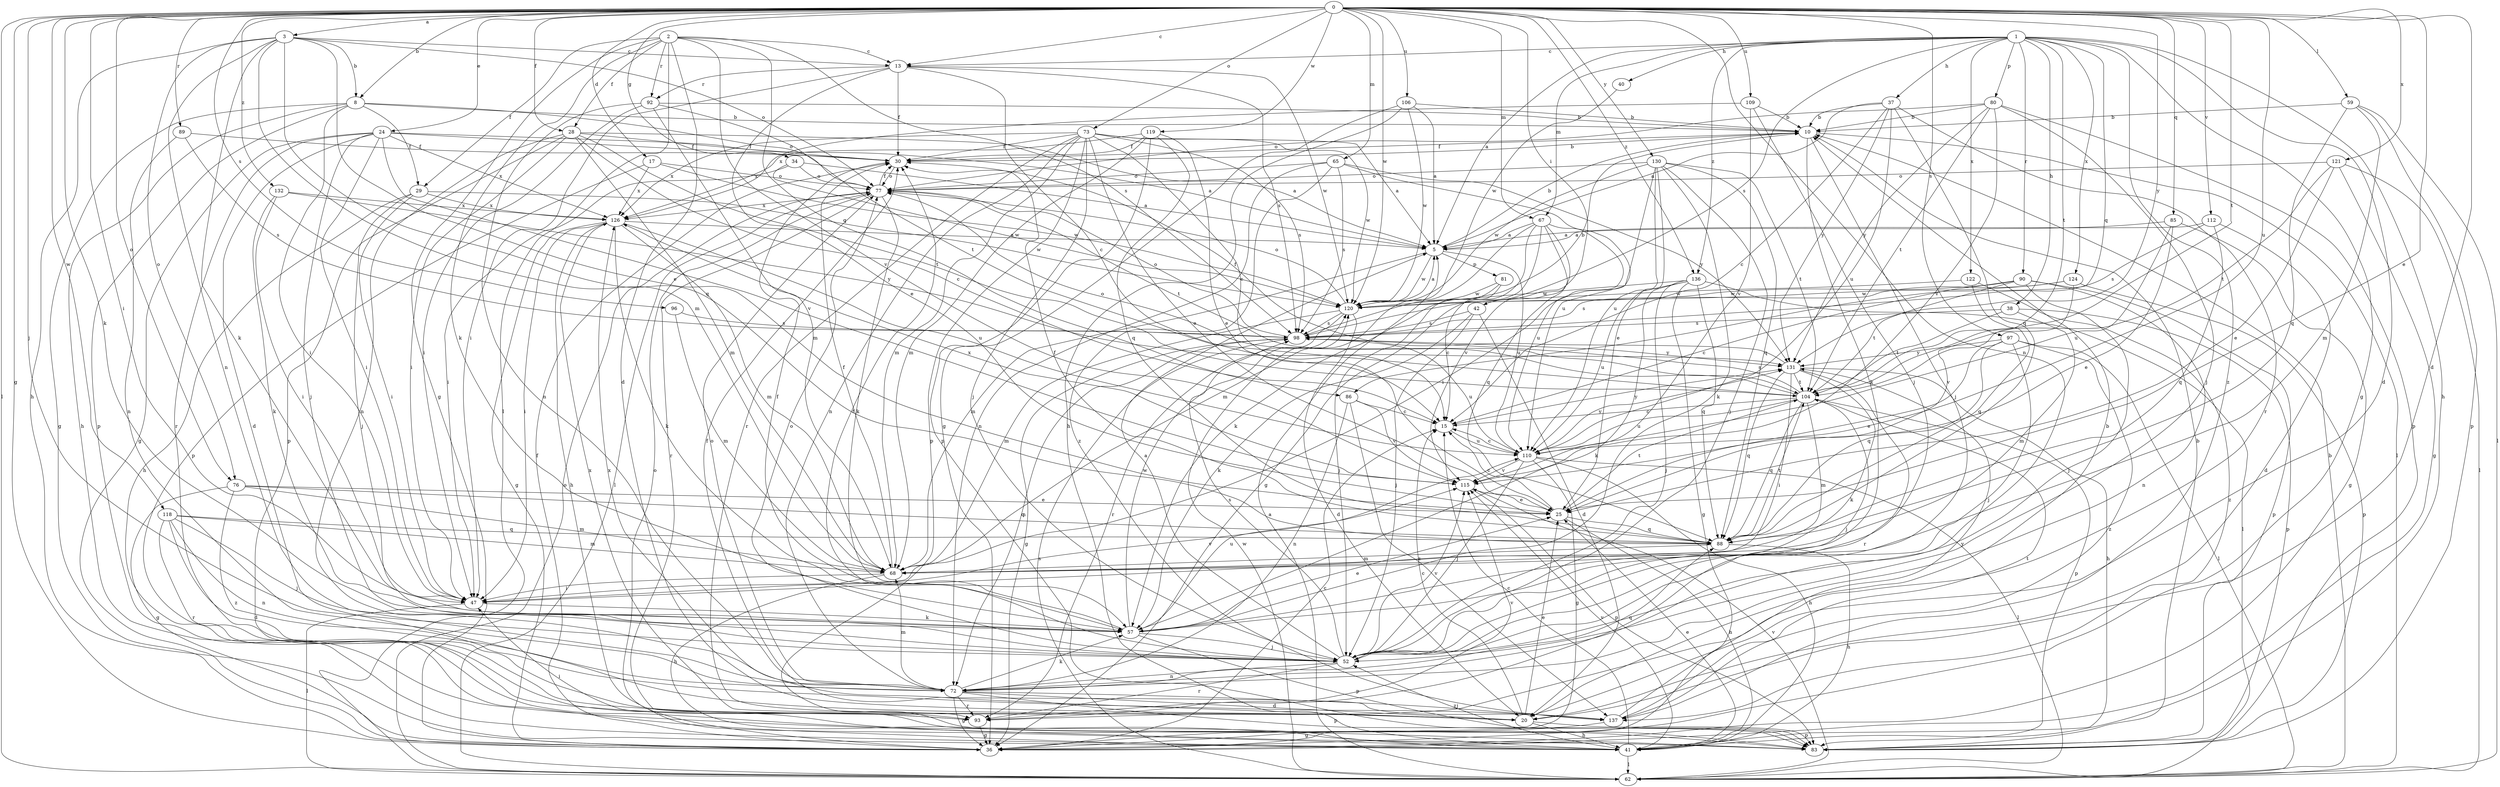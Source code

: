 strict digraph  {
0;
1;
2;
3;
5;
8;
10;
13;
15;
17;
20;
24;
25;
28;
29;
30;
34;
36;
37;
38;
40;
41;
42;
47;
52;
57;
59;
62;
65;
67;
68;
72;
73;
76;
77;
80;
81;
83;
85;
86;
88;
89;
90;
92;
93;
96;
97;
98;
104;
106;
109;
110;
112;
115;
118;
119;
120;
121;
122;
124;
126;
130;
131;
132;
136;
137;
0 -> 3  [label=a];
0 -> 8  [label=b];
0 -> 13  [label=c];
0 -> 17  [label=d];
0 -> 20  [label=d];
0 -> 24  [label=e];
0 -> 25  [label=e];
0 -> 28  [label=f];
0 -> 34  [label=g];
0 -> 36  [label=g];
0 -> 42  [label=i];
0 -> 47  [label=i];
0 -> 52  [label=j];
0 -> 57  [label=k];
0 -> 59  [label=l];
0 -> 62  [label=l];
0 -> 65  [label=m];
0 -> 67  [label=m];
0 -> 72  [label=n];
0 -> 73  [label=o];
0 -> 76  [label=o];
0 -> 85  [label=q];
0 -> 89  [label=r];
0 -> 96  [label=s];
0 -> 97  [label=s];
0 -> 104  [label=t];
0 -> 106  [label=u];
0 -> 109  [label=u];
0 -> 110  [label=u];
0 -> 112  [label=v];
0 -> 118  [label=w];
0 -> 119  [label=w];
0 -> 120  [label=w];
0 -> 121  [label=x];
0 -> 130  [label=y];
0 -> 131  [label=y];
0 -> 132  [label=z];
0 -> 136  [label=z];
1 -> 5  [label=a];
1 -> 13  [label=c];
1 -> 20  [label=d];
1 -> 36  [label=g];
1 -> 37  [label=h];
1 -> 38  [label=h];
1 -> 40  [label=h];
1 -> 41  [label=h];
1 -> 67  [label=m];
1 -> 80  [label=p];
1 -> 86  [label=q];
1 -> 90  [label=r];
1 -> 98  [label=s];
1 -> 104  [label=t];
1 -> 122  [label=x];
1 -> 124  [label=x];
1 -> 136  [label=z];
1 -> 137  [label=z];
2 -> 13  [label=c];
2 -> 20  [label=d];
2 -> 28  [label=f];
2 -> 29  [label=f];
2 -> 36  [label=g];
2 -> 57  [label=k];
2 -> 62  [label=l];
2 -> 86  [label=q];
2 -> 92  [label=r];
2 -> 98  [label=s];
2 -> 115  [label=v];
3 -> 8  [label=b];
3 -> 13  [label=c];
3 -> 25  [label=e];
3 -> 41  [label=h];
3 -> 57  [label=k];
3 -> 68  [label=m];
3 -> 72  [label=n];
3 -> 76  [label=o];
3 -> 77  [label=o];
3 -> 88  [label=q];
5 -> 10  [label=b];
5 -> 68  [label=m];
5 -> 81  [label=p];
5 -> 110  [label=u];
5 -> 120  [label=w];
8 -> 10  [label=b];
8 -> 29  [label=f];
8 -> 36  [label=g];
8 -> 41  [label=h];
8 -> 47  [label=i];
8 -> 77  [label=o];
8 -> 83  [label=p];
10 -> 30  [label=f];
10 -> 52  [label=j];
10 -> 57  [label=k];
10 -> 62  [label=l];
13 -> 15  [label=c];
13 -> 25  [label=e];
13 -> 30  [label=f];
13 -> 47  [label=i];
13 -> 92  [label=r];
13 -> 98  [label=s];
13 -> 120  [label=w];
15 -> 110  [label=u];
15 -> 131  [label=y];
17 -> 77  [label=o];
17 -> 83  [label=p];
17 -> 120  [label=w];
17 -> 126  [label=x];
20 -> 10  [label=b];
20 -> 15  [label=c];
20 -> 25  [label=e];
20 -> 30  [label=f];
20 -> 41  [label=h];
20 -> 83  [label=p];
20 -> 126  [label=x];
24 -> 5  [label=a];
24 -> 20  [label=d];
24 -> 30  [label=f];
24 -> 36  [label=g];
24 -> 47  [label=i];
24 -> 52  [label=j];
24 -> 93  [label=r];
24 -> 115  [label=v];
24 -> 126  [label=x];
25 -> 15  [label=c];
25 -> 41  [label=h];
25 -> 88  [label=q];
25 -> 104  [label=t];
28 -> 5  [label=a];
28 -> 15  [label=c];
28 -> 30  [label=f];
28 -> 47  [label=i];
28 -> 68  [label=m];
28 -> 72  [label=n];
28 -> 83  [label=p];
28 -> 104  [label=t];
29 -> 41  [label=h];
29 -> 47  [label=i];
29 -> 52  [label=j];
29 -> 120  [label=w];
29 -> 126  [label=x];
30 -> 10  [label=b];
30 -> 77  [label=o];
34 -> 5  [label=a];
34 -> 47  [label=i];
34 -> 77  [label=o];
34 -> 120  [label=w];
36 -> 15  [label=c];
36 -> 30  [label=f];
36 -> 77  [label=o];
37 -> 5  [label=a];
37 -> 10  [label=b];
37 -> 15  [label=c];
37 -> 88  [label=q];
37 -> 93  [label=r];
37 -> 110  [label=u];
37 -> 131  [label=y];
38 -> 68  [label=m];
38 -> 83  [label=p];
38 -> 98  [label=s];
38 -> 104  [label=t];
40 -> 120  [label=w];
41 -> 15  [label=c];
41 -> 25  [label=e];
41 -> 52  [label=j];
41 -> 62  [label=l];
41 -> 115  [label=v];
42 -> 20  [label=d];
42 -> 52  [label=j];
42 -> 57  [label=k];
42 -> 98  [label=s];
47 -> 57  [label=k];
47 -> 62  [label=l];
47 -> 115  [label=v];
52 -> 5  [label=a];
52 -> 30  [label=f];
52 -> 72  [label=n];
52 -> 77  [label=o];
52 -> 93  [label=r];
52 -> 98  [label=s];
52 -> 115  [label=v];
57 -> 25  [label=e];
57 -> 30  [label=f];
57 -> 52  [label=j];
57 -> 83  [label=p];
57 -> 110  [label=u];
57 -> 120  [label=w];
59 -> 10  [label=b];
59 -> 62  [label=l];
59 -> 68  [label=m];
59 -> 83  [label=p];
59 -> 88  [label=q];
62 -> 5  [label=a];
62 -> 10  [label=b];
62 -> 77  [label=o];
62 -> 98  [label=s];
62 -> 115  [label=v];
62 -> 120  [label=w];
65 -> 72  [label=n];
65 -> 77  [label=o];
65 -> 98  [label=s];
65 -> 110  [label=u];
65 -> 131  [label=y];
65 -> 137  [label=z];
67 -> 5  [label=a];
67 -> 36  [label=g];
67 -> 57  [label=k];
67 -> 68  [label=m];
67 -> 88  [label=q];
67 -> 110  [label=u];
67 -> 115  [label=v];
68 -> 30  [label=f];
68 -> 41  [label=h];
68 -> 47  [label=i];
72 -> 20  [label=d];
72 -> 36  [label=g];
72 -> 57  [label=k];
72 -> 68  [label=m];
72 -> 77  [label=o];
72 -> 83  [label=p];
72 -> 88  [label=q];
72 -> 93  [label=r];
72 -> 137  [label=z];
73 -> 5  [label=a];
73 -> 15  [label=c];
73 -> 25  [label=e];
73 -> 30  [label=f];
73 -> 52  [label=j];
73 -> 68  [label=m];
73 -> 72  [label=n];
73 -> 83  [label=p];
73 -> 93  [label=r];
73 -> 98  [label=s];
73 -> 120  [label=w];
73 -> 126  [label=x];
76 -> 25  [label=e];
76 -> 36  [label=g];
76 -> 68  [label=m];
76 -> 88  [label=q];
76 -> 137  [label=z];
77 -> 30  [label=f];
77 -> 57  [label=k];
77 -> 62  [label=l];
77 -> 93  [label=r];
77 -> 104  [label=t];
77 -> 126  [label=x];
80 -> 10  [label=b];
80 -> 52  [label=j];
80 -> 77  [label=o];
80 -> 83  [label=p];
80 -> 104  [label=t];
80 -> 115  [label=v];
80 -> 131  [label=y];
81 -> 15  [label=c];
81 -> 52  [label=j];
81 -> 120  [label=w];
83 -> 10  [label=b];
83 -> 47  [label=i];
85 -> 5  [label=a];
85 -> 25  [label=e];
85 -> 36  [label=g];
85 -> 110  [label=u];
86 -> 15  [label=c];
86 -> 72  [label=n];
86 -> 115  [label=v];
86 -> 137  [label=z];
88 -> 30  [label=f];
88 -> 41  [label=h];
88 -> 68  [label=m];
88 -> 104  [label=t];
89 -> 30  [label=f];
89 -> 72  [label=n];
89 -> 98  [label=s];
90 -> 15  [label=c];
90 -> 52  [label=j];
90 -> 72  [label=n];
90 -> 83  [label=p];
90 -> 104  [label=t];
90 -> 120  [label=w];
92 -> 10  [label=b];
92 -> 47  [label=i];
92 -> 68  [label=m];
92 -> 72  [label=n];
92 -> 104  [label=t];
93 -> 36  [label=g];
93 -> 115  [label=v];
96 -> 68  [label=m];
96 -> 98  [label=s];
97 -> 25  [label=e];
97 -> 52  [label=j];
97 -> 62  [label=l];
97 -> 88  [label=q];
97 -> 131  [label=y];
97 -> 137  [label=z];
98 -> 10  [label=b];
98 -> 36  [label=g];
98 -> 72  [label=n];
98 -> 77  [label=o];
98 -> 110  [label=u];
98 -> 131  [label=y];
104 -> 15  [label=c];
104 -> 52  [label=j];
104 -> 68  [label=m];
104 -> 77  [label=o];
104 -> 83  [label=p];
104 -> 88  [label=q];
104 -> 98  [label=s];
104 -> 110  [label=u];
106 -> 5  [label=a];
106 -> 10  [label=b];
106 -> 36  [label=g];
106 -> 41  [label=h];
106 -> 120  [label=w];
109 -> 10  [label=b];
109 -> 52  [label=j];
109 -> 115  [label=v];
109 -> 126  [label=x];
110 -> 15  [label=c];
110 -> 36  [label=g];
110 -> 41  [label=h];
110 -> 52  [label=j];
110 -> 62  [label=l];
110 -> 115  [label=v];
110 -> 131  [label=y];
112 -> 5  [label=a];
112 -> 20  [label=d];
112 -> 88  [label=q];
112 -> 98  [label=s];
115 -> 25  [label=e];
115 -> 83  [label=p];
115 -> 126  [label=x];
118 -> 20  [label=d];
118 -> 52  [label=j];
118 -> 68  [label=m];
118 -> 72  [label=n];
118 -> 88  [label=q];
118 -> 93  [label=r];
119 -> 25  [label=e];
119 -> 30  [label=f];
119 -> 68  [label=m];
119 -> 83  [label=p];
119 -> 88  [label=q];
119 -> 126  [label=x];
120 -> 5  [label=a];
120 -> 20  [label=d];
120 -> 68  [label=m];
120 -> 77  [label=o];
120 -> 93  [label=r];
120 -> 98  [label=s];
121 -> 25  [label=e];
121 -> 36  [label=g];
121 -> 62  [label=l];
121 -> 77  [label=o];
121 -> 104  [label=t];
122 -> 88  [label=q];
122 -> 120  [label=w];
122 -> 137  [label=z];
124 -> 83  [label=p];
124 -> 98  [label=s];
124 -> 115  [label=v];
124 -> 120  [label=w];
126 -> 5  [label=a];
126 -> 36  [label=g];
126 -> 41  [label=h];
126 -> 47  [label=i];
126 -> 57  [label=k];
126 -> 68  [label=m];
126 -> 110  [label=u];
130 -> 25  [label=e];
130 -> 47  [label=i];
130 -> 52  [label=j];
130 -> 57  [label=k];
130 -> 77  [label=o];
130 -> 88  [label=q];
130 -> 104  [label=t];
130 -> 110  [label=u];
130 -> 120  [label=w];
131 -> 30  [label=f];
131 -> 41  [label=h];
131 -> 47  [label=i];
131 -> 57  [label=k];
131 -> 88  [label=q];
131 -> 93  [label=r];
131 -> 104  [label=t];
132 -> 47  [label=i];
132 -> 57  [label=k];
132 -> 126  [label=x];
132 -> 131  [label=y];
136 -> 36  [label=g];
136 -> 52  [label=j];
136 -> 57  [label=k];
136 -> 62  [label=l];
136 -> 88  [label=q];
136 -> 110  [label=u];
136 -> 120  [label=w];
137 -> 36  [label=g];
137 -> 104  [label=t];
137 -> 126  [label=x];
137 -> 131  [label=y];
}
